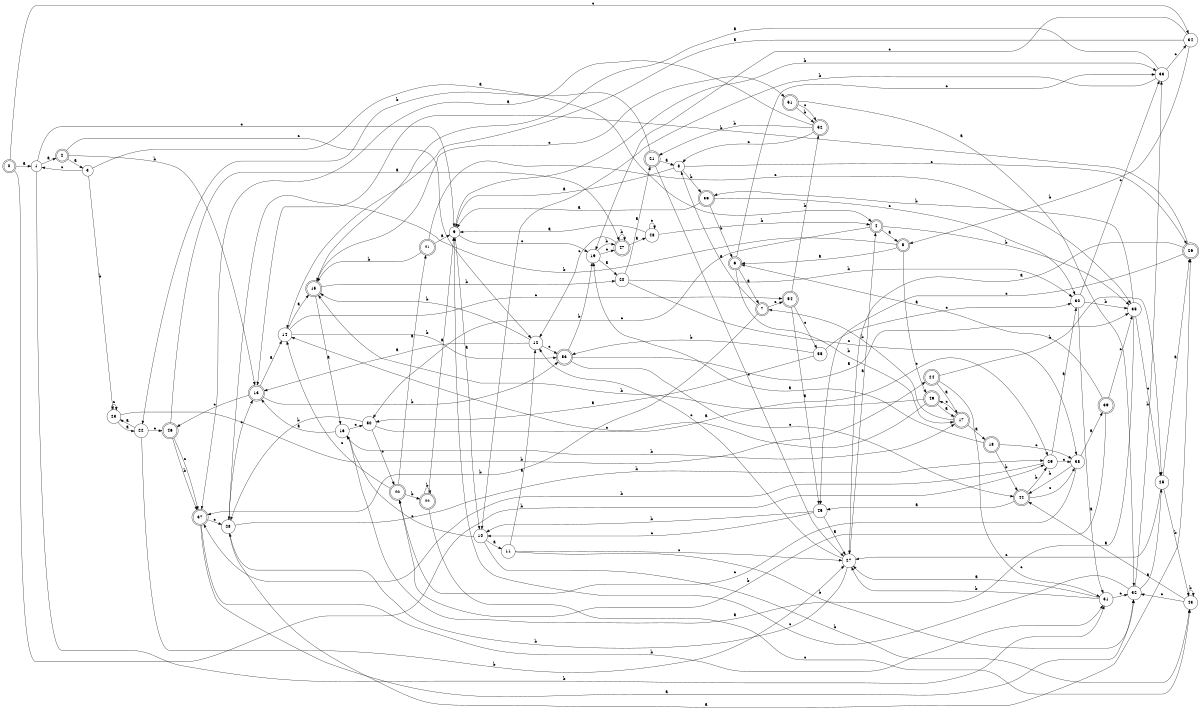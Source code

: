 digraph n45_6 {
__start0 [label="" shape="none"];

rankdir=LR;
size="8,5";

s0 [style="rounded,filled", color="black", fillcolor="white" shape="doublecircle", label="0"];
s1 [style="filled", color="black", fillcolor="white" shape="circle", label="1"];
s2 [style="rounded,filled", color="black", fillcolor="white" shape="doublecircle", label="2"];
s3 [style="filled", color="black", fillcolor="white" shape="circle", label="3"];
s4 [style="rounded,filled", color="black", fillcolor="white" shape="doublecircle", label="4"];
s5 [style="rounded,filled", color="black", fillcolor="white" shape="doublecircle", label="5"];
s6 [style="rounded,filled", color="black", fillcolor="white" shape="doublecircle", label="6"];
s7 [style="rounded,filled", color="black", fillcolor="white" shape="doublecircle", label="7"];
s8 [style="filled", color="black", fillcolor="white" shape="circle", label="8"];
s9 [style="filled", color="black", fillcolor="white" shape="circle", label="9"];
s10 [style="filled", color="black", fillcolor="white" shape="circle", label="10"];
s11 [style="filled", color="black", fillcolor="white" shape="circle", label="11"];
s12 [style="filled", color="black", fillcolor="white" shape="circle", label="12"];
s13 [style="rounded,filled", color="black", fillcolor="white" shape="doublecircle", label="13"];
s14 [style="filled", color="black", fillcolor="white" shape="circle", label="14"];
s15 [style="rounded,filled", color="black", fillcolor="white" shape="doublecircle", label="15"];
s16 [style="filled", color="black", fillcolor="white" shape="circle", label="16"];
s17 [style="rounded,filled", color="black", fillcolor="white" shape="doublecircle", label="17"];
s18 [style="rounded,filled", color="black", fillcolor="white" shape="doublecircle", label="18"];
s19 [style="filled", color="black", fillcolor="white" shape="circle", label="19"];
s20 [style="filled", color="black", fillcolor="white" shape="circle", label="20"];
s21 [style="rounded,filled", color="black", fillcolor="white" shape="doublecircle", label="21"];
s22 [style="filled", color="black", fillcolor="white" shape="circle", label="22"];
s23 [style="filled", color="black", fillcolor="white" shape="circle", label="23"];
s24 [style="rounded,filled", color="black", fillcolor="white" shape="doublecircle", label="24"];
s25 [style="filled", color="black", fillcolor="white" shape="circle", label="25"];
s26 [style="rounded,filled", color="black", fillcolor="white" shape="doublecircle", label="26"];
s27 [style="filled", color="black", fillcolor="white" shape="circle", label="27"];
s28 [style="filled", color="black", fillcolor="white" shape="circle", label="28"];
s29 [style="filled", color="black", fillcolor="white" shape="circle", label="29"];
s30 [style="filled", color="black", fillcolor="white" shape="circle", label="30"];
s31 [style="filled", color="black", fillcolor="white" shape="circle", label="31"];
s32 [style="filled", color="black", fillcolor="white" shape="circle", label="32"];
s33 [style="filled", color="black", fillcolor="white" shape="circle", label="33"];
s34 [style="filled", color="black", fillcolor="white" shape="circle", label="34"];
s35 [style="filled", color="black", fillcolor="white" shape="circle", label="35"];
s36 [style="rounded,filled", color="black", fillcolor="white" shape="doublecircle", label="36"];
s37 [style="rounded,filled", color="black", fillcolor="white" shape="doublecircle", label="37"];
s38 [style="filled", color="black", fillcolor="white" shape="circle", label="38"];
s39 [style="rounded,filled", color="black", fillcolor="white" shape="doublecircle", label="39"];
s40 [style="rounded,filled", color="black", fillcolor="white" shape="doublecircle", label="40"];
s41 [style="rounded,filled", color="black", fillcolor="white" shape="doublecircle", label="41"];
s42 [style="rounded,filled", color="black", fillcolor="white" shape="doublecircle", label="42"];
s43 [style="filled", color="black", fillcolor="white" shape="circle", label="43"];
s44 [style="rounded,filled", color="black", fillcolor="white" shape="doublecircle", label="44"];
s45 [style="filled", color="black", fillcolor="white" shape="circle", label="45"];
s46 [style="rounded,filled", color="black", fillcolor="white" shape="doublecircle", label="46"];
s47 [style="rounded,filled", color="black", fillcolor="white" shape="doublecircle", label="47"];
s48 [style="filled", color="black", fillcolor="white" shape="circle", label="48"];
s49 [style="rounded,filled", color="black", fillcolor="white" shape="doublecircle", label="49"];
s50 [style="filled", color="black", fillcolor="white" shape="circle", label="50"];
s51 [style="rounded,filled", color="black", fillcolor="white" shape="doublecircle", label="51"];
s52 [style="rounded,filled", color="black", fillcolor="white" shape="doublecircle", label="52"];
s53 [style="rounded,filled", color="black", fillcolor="white" shape="doublecircle", label="53"];
s54 [style="rounded,filled", color="black", fillcolor="white" shape="doublecircle", label="54"];
s55 [style="filled", color="black", fillcolor="white" shape="circle", label="55"];
s0 -> s1 [label="a"];
s0 -> s29 [label="b"];
s0 -> s34 [label="c"];
s1 -> s2 [label="a"];
s1 -> s31 [label="b"];
s1 -> s9 [label="c"];
s2 -> s3 [label="a"];
s2 -> s13 [label="b"];
s2 -> s12 [label="c"];
s3 -> s4 [label="a"];
s3 -> s23 [label="b"];
s3 -> s1 [label="c"];
s4 -> s5 [label="a"];
s4 -> s35 [label="b"];
s4 -> s50 [label="c"];
s5 -> s6 [label="a"];
s5 -> s28 [label="b"];
s5 -> s49 [label="c"];
s6 -> s7 [label="a"];
s6 -> s17 [label="b"];
s6 -> s33 [label="c"];
s7 -> s8 [label="a"];
s7 -> s37 [label="b"];
s7 -> s54 [label="c"];
s8 -> s9 [label="a"];
s8 -> s36 [label="b"];
s8 -> s26 [label="c"];
s9 -> s10 [label="a"];
s9 -> s33 [label="b"];
s9 -> s19 [label="c"];
s10 -> s11 [label="a"];
s10 -> s43 [label="b"];
s10 -> s16 [label="c"];
s11 -> s12 [label="a"];
s11 -> s32 [label="b"];
s11 -> s27 [label="c"];
s12 -> s13 [label="a"];
s12 -> s15 [label="b"];
s12 -> s53 [label="c"];
s13 -> s14 [label="a"];
s13 -> s53 [label="b"];
s13 -> s46 [label="c"];
s14 -> s15 [label="a"];
s14 -> s53 [label="b"];
s14 -> s54 [label="c"];
s15 -> s16 [label="a"];
s15 -> s20 [label="b"];
s15 -> s51 [label="c"];
s16 -> s13 [label="a"];
s16 -> s17 [label="b"];
s16 -> s50 [label="c"];
s17 -> s18 [label="a"];
s17 -> s7 [label="b"];
s17 -> s49 [label="c"];
s18 -> s19 [label="a"];
s18 -> s44 [label="b"];
s18 -> s38 [label="c"];
s19 -> s20 [label="a"];
s19 -> s47 [label="b"];
s19 -> s47 [label="c"];
s20 -> s21 [label="a"];
s20 -> s30 [label="b"];
s20 -> s38 [label="c"];
s21 -> s8 [label="a"];
s21 -> s22 [label="b"];
s21 -> s27 [label="c"];
s22 -> s23 [label="a"];
s22 -> s27 [label="b"];
s22 -> s46 [label="c"];
s23 -> s22 [label="a"];
s23 -> s24 [label="b"];
s23 -> s23 [label="c"];
s24 -> s17 [label="a"];
s24 -> s25 [label="b"];
s24 -> s31 [label="c"];
s25 -> s26 [label="a"];
s25 -> s43 [label="b"];
s25 -> s27 [label="c"];
s26 -> s27 [label="a"];
s26 -> s13 [label="b"];
s26 -> s45 [label="c"];
s27 -> s4 [label="a"];
s27 -> s28 [label="b"];
s27 -> s12 [label="c"];
s28 -> s26 [label="a"];
s28 -> s29 [label="b"];
s28 -> s13 [label="c"];
s29 -> s30 [label="a"];
s29 -> s37 [label="b"];
s29 -> s38 [label="c"];
s30 -> s31 [label="a"];
s30 -> s35 [label="b"];
s30 -> s33 [label="c"];
s31 -> s27 [label="a"];
s31 -> s27 [label="b"];
s31 -> s32 [label="c"];
s32 -> s25 [label="a"];
s32 -> s33 [label="b"];
s32 -> s9 [label="c"];
s33 -> s15 [label="a"];
s33 -> s10 [label="b"];
s33 -> s34 [label="c"];
s34 -> s14 [label="a"];
s34 -> s5 [label="b"];
s34 -> s19 [label="c"];
s35 -> s16 [label="a"];
s35 -> s36 [label="b"];
s35 -> s25 [label="c"];
s36 -> s9 [label="a"];
s36 -> s6 [label="b"];
s36 -> s30 [label="c"];
s37 -> s32 [label="a"];
s37 -> s31 [label="b"];
s37 -> s28 [label="c"];
s38 -> s39 [label="a"];
s38 -> s44 [label="b"];
s38 -> s40 [label="c"];
s39 -> s6 [label="a"];
s39 -> s40 [label="b"];
s39 -> s35 [label="c"];
s40 -> s41 [label="a"];
s40 -> s42 [label="b"];
s40 -> s14 [label="c"];
s41 -> s9 [label="a"];
s41 -> s15 [label="b"];
s41 -> s35 [label="c"];
s42 -> s9 [label="a"];
s42 -> s42 [label="b"];
s42 -> s43 [label="c"];
s43 -> s44 [label="a"];
s43 -> s43 [label="b"];
s43 -> s32 [label="c"];
s44 -> s45 [label="a"];
s44 -> s29 [label="b"];
s44 -> s38 [label="c"];
s45 -> s27 [label="a"];
s45 -> s10 [label="b"];
s45 -> s10 [label="c"];
s46 -> s47 [label="a"];
s46 -> s37 [label="b"];
s46 -> s37 [label="c"];
s47 -> s48 [label="a"];
s47 -> s47 [label="b"];
s47 -> s12 [label="c"];
s48 -> s9 [label="a"];
s48 -> s4 [label="b"];
s48 -> s48 [label="c"];
s49 -> s17 [label="a"];
s49 -> s15 [label="b"];
s49 -> s14 [label="c"];
s50 -> s29 [label="a"];
s50 -> s28 [label="b"];
s50 -> s40 [label="c"];
s51 -> s32 [label="a"];
s51 -> s52 [label="b"];
s51 -> s52 [label="c"];
s52 -> s37 [label="a"];
s52 -> s21 [label="b"];
s52 -> s8 [label="c"];
s53 -> s35 [label="a"];
s53 -> s19 [label="b"];
s53 -> s44 [label="c"];
s54 -> s45 [label="a"];
s54 -> s52 [label="b"];
s54 -> s55 [label="c"];
s55 -> s50 [label="a"];
s55 -> s53 [label="b"];
s55 -> s30 [label="c"];

}